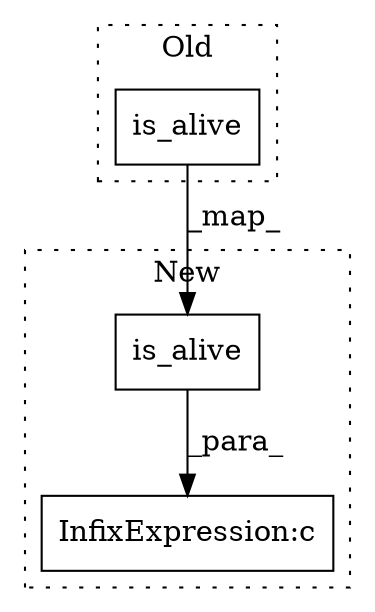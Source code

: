 digraph G {
subgraph cluster0 {
1 [label="is_alive" a="32" s="3045" l="10" shape="box"];
label = "Old";
style="dotted";
}
subgraph cluster1 {
2 [label="is_alive" a="32" s="3125" l="10" shape="box"];
3 [label="InfixExpression:c" a="27" s="3103" l="4" shape="box"];
label = "New";
style="dotted";
}
1 -> 2 [label="_map_"];
2 -> 3 [label="_para_"];
}